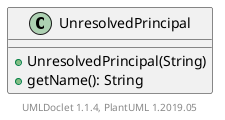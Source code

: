 @startuml

    class UnresolvedPrincipal [[UnresolvedPrincipal.html]] {
        +UnresolvedPrincipal(String)
        +getName(): String
    }


    center footer UMLDoclet 1.1.4, PlantUML 1.2019.05
@enduml
